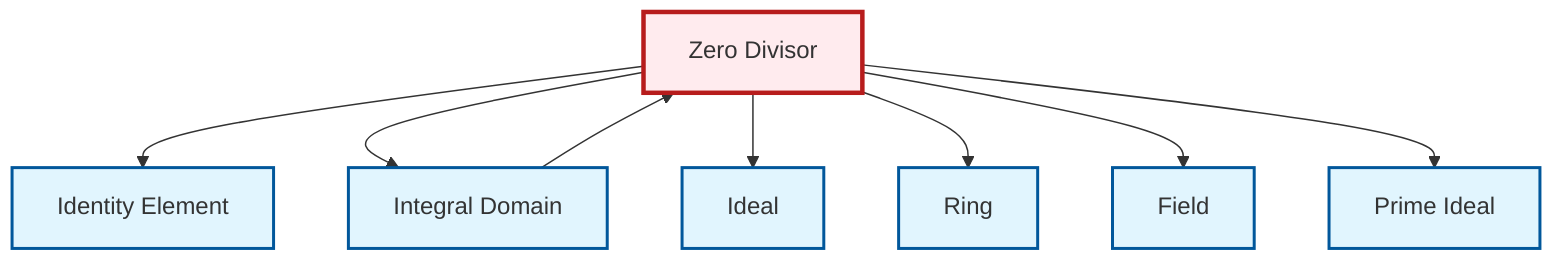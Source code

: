 graph TD
    classDef definition fill:#e1f5fe,stroke:#01579b,stroke-width:2px
    classDef theorem fill:#f3e5f5,stroke:#4a148c,stroke-width:2px
    classDef axiom fill:#fff3e0,stroke:#e65100,stroke-width:2px
    classDef example fill:#e8f5e9,stroke:#1b5e20,stroke-width:2px
    classDef current fill:#ffebee,stroke:#b71c1c,stroke-width:3px
    def-prime-ideal["Prime Ideal"]:::definition
    def-identity-element["Identity Element"]:::definition
    def-field["Field"]:::definition
    def-zero-divisor["Zero Divisor"]:::definition
    def-ring["Ring"]:::definition
    def-ideal["Ideal"]:::definition
    def-integral-domain["Integral Domain"]:::definition
    def-zero-divisor --> def-identity-element
    def-integral-domain --> def-zero-divisor
    def-zero-divisor --> def-integral-domain
    def-zero-divisor --> def-ideal
    def-zero-divisor --> def-ring
    def-zero-divisor --> def-field
    def-zero-divisor --> def-prime-ideal
    class def-zero-divisor current